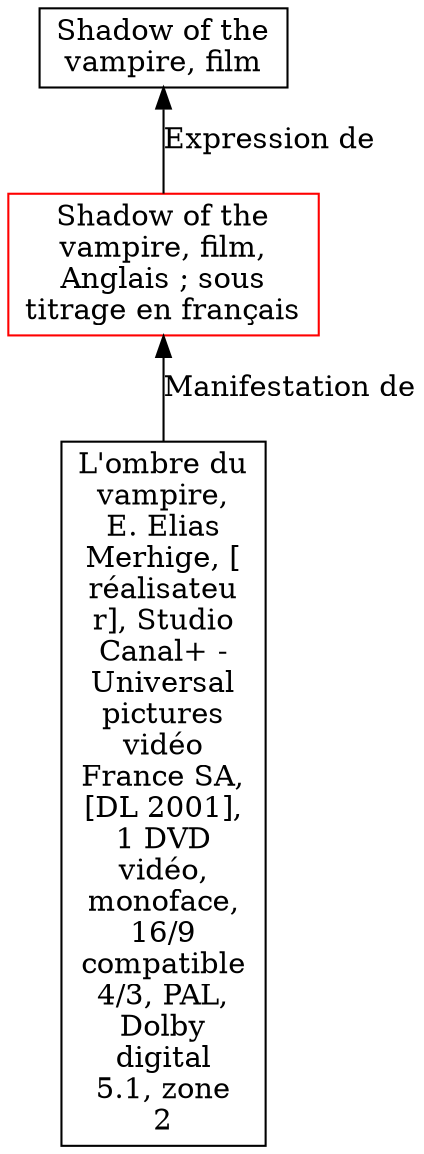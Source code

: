 // Notice UMLRM0184
digraph UMLRM0184 {
	node [align=left shape=rect]
	size="20,20"
	rankdir=BT
	UMLRM0184 [label="Shadow of the
vampire, film,
Anglais ; sous
titrage en français" color=red]
	UMLRM0129 [label="Shadow of the
vampire, film"]
	UMLRM0184 -> UMLRM0129 [label="Expression de"]
	UMLRM0185 [label="L'ombre du
vampire,
E. Elias
Merhige, [
réalisateu
r], Studio
Canal+ -
Universal
pictures
vidéo
France SA,
[DL 2001],
1 DVD
vidéo,
monoface,
16/9
compatible
4/3, PAL,
Dolby
digital
5.1, zone
2"]
	UMLRM0185 -> UMLRM0184 [label="Manifestation de"]
}
